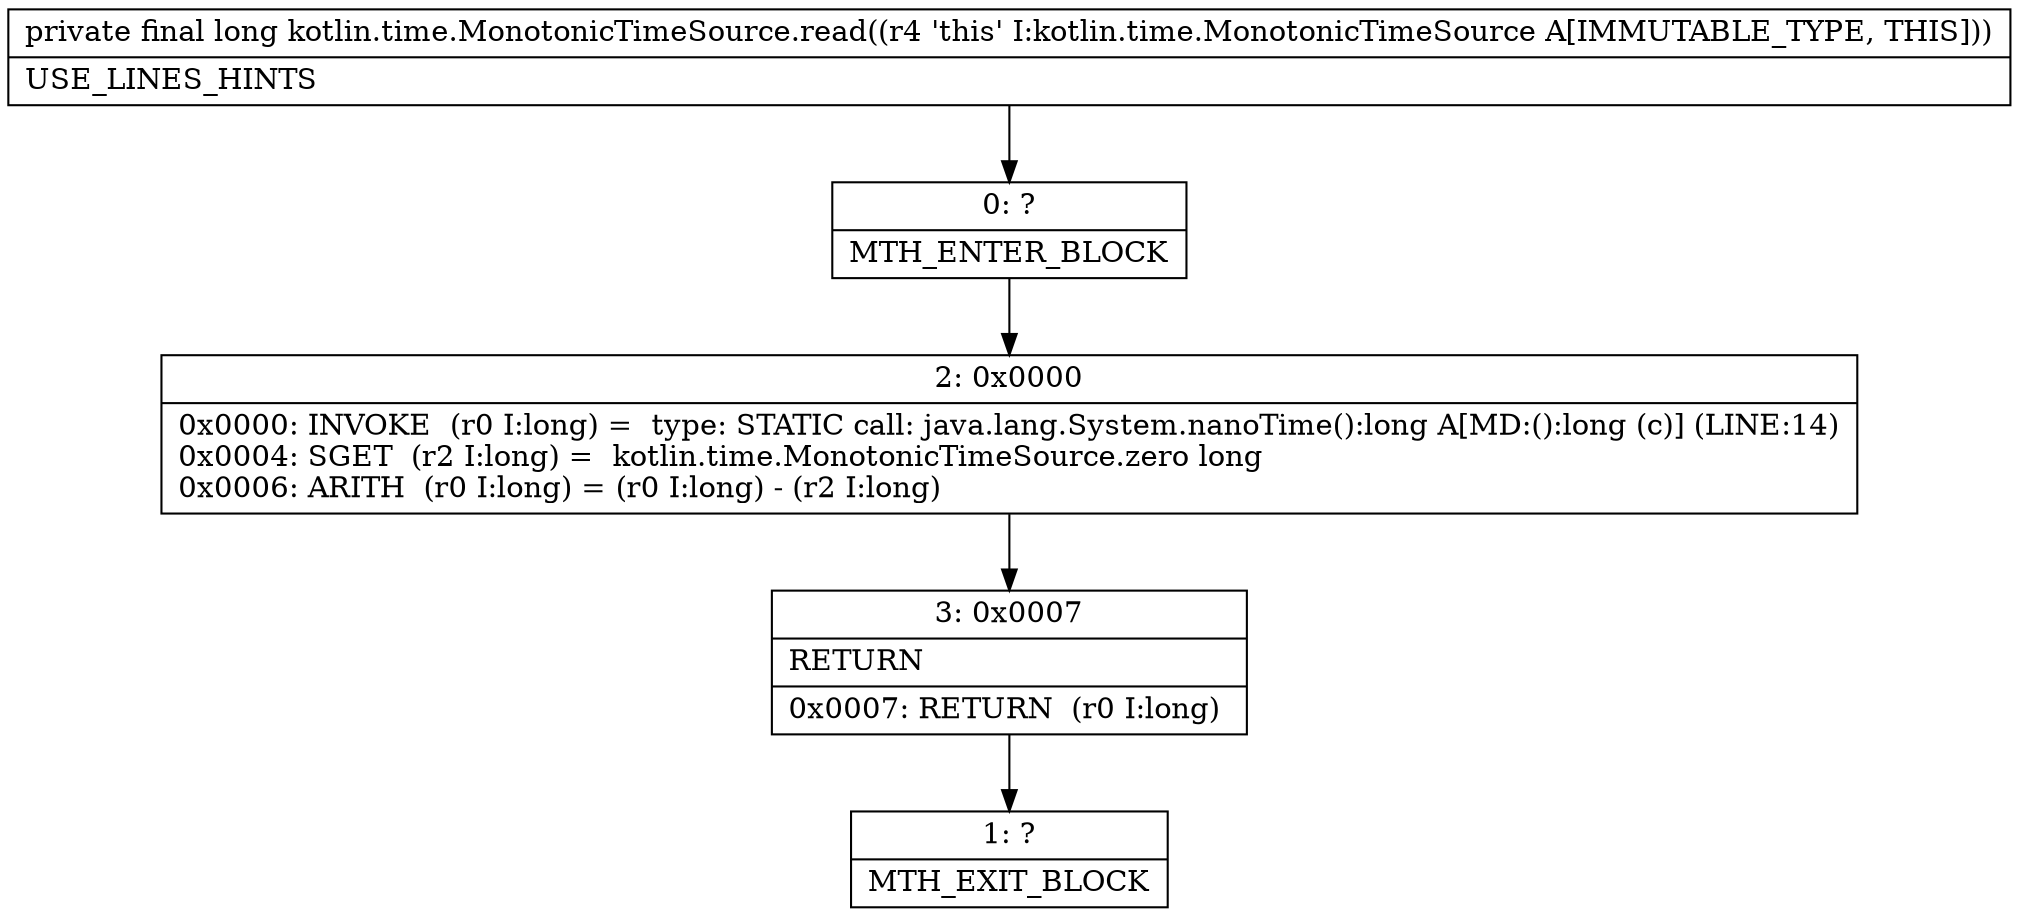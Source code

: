 digraph "CFG forkotlin.time.MonotonicTimeSource.read()J" {
Node_0 [shape=record,label="{0\:\ ?|MTH_ENTER_BLOCK\l}"];
Node_2 [shape=record,label="{2\:\ 0x0000|0x0000: INVOKE  (r0 I:long) =  type: STATIC call: java.lang.System.nanoTime():long A[MD:():long (c)] (LINE:14)\l0x0004: SGET  (r2 I:long) =  kotlin.time.MonotonicTimeSource.zero long \l0x0006: ARITH  (r0 I:long) = (r0 I:long) \- (r2 I:long) \l}"];
Node_3 [shape=record,label="{3\:\ 0x0007|RETURN\l|0x0007: RETURN  (r0 I:long) \l}"];
Node_1 [shape=record,label="{1\:\ ?|MTH_EXIT_BLOCK\l}"];
MethodNode[shape=record,label="{private final long kotlin.time.MonotonicTimeSource.read((r4 'this' I:kotlin.time.MonotonicTimeSource A[IMMUTABLE_TYPE, THIS]))  | USE_LINES_HINTS\l}"];
MethodNode -> Node_0;Node_0 -> Node_2;
Node_2 -> Node_3;
Node_3 -> Node_1;
}

